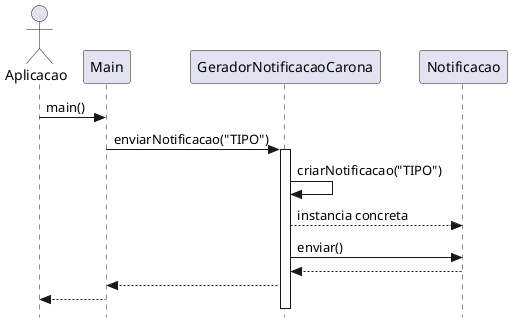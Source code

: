 @startuml
skinparam style strictuml
actor "Aplicacao" as App
participant "Main" as Main
participant "GeradorNotificacaoCarona" as Factory
participant "Notificacao" as Produto

App -> Main : main()
Main -> Factory : enviarNotificacao("TIPO")
activate Factory
Factory -> Factory : criarNotificacao("TIPO")
Factory --> Produto : instancia concreta
Factory -> Produto : enviar()
Produto --> Factory :
Factory --> Main :
Main --> App :
@enduml
